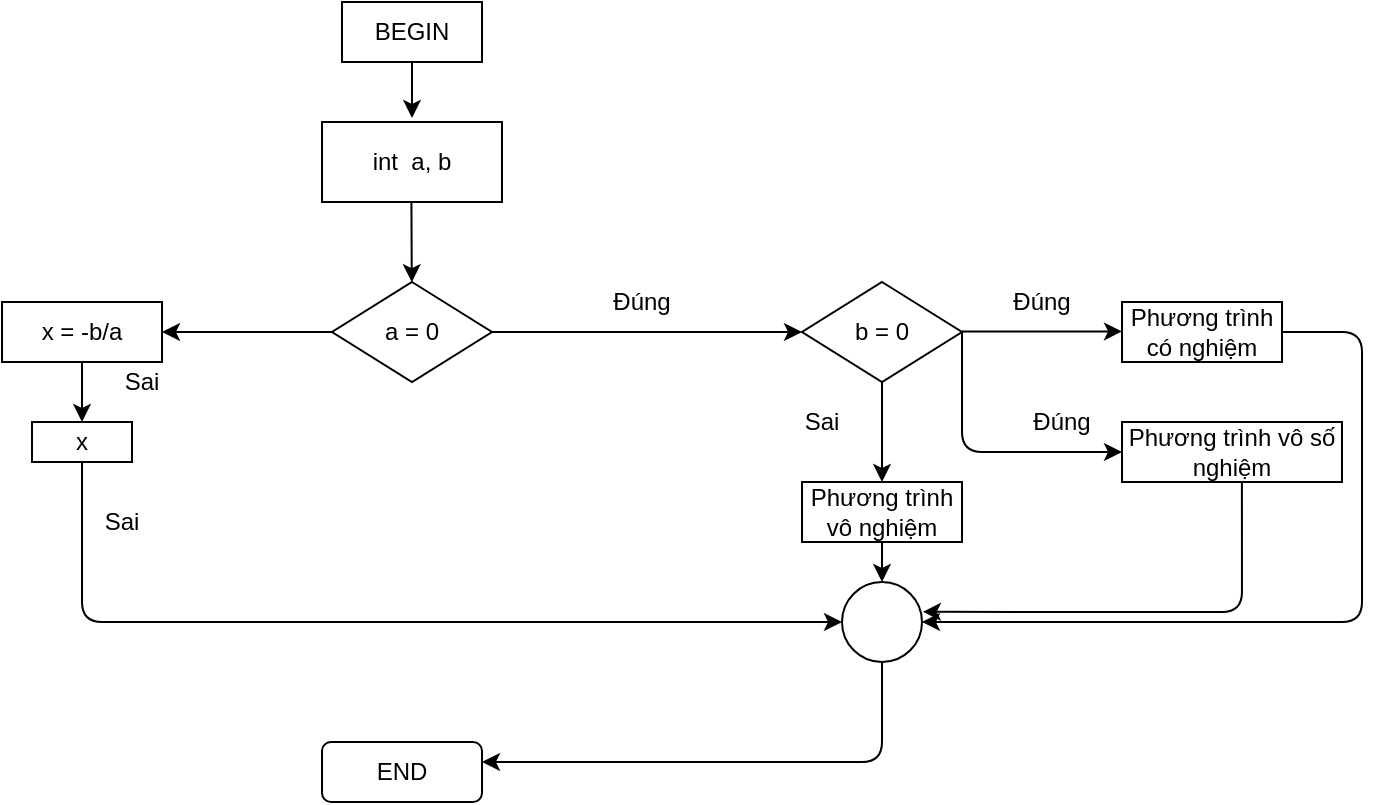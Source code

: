 <mxfile version="13.9.9" type="device"><diagram id="-6_u1ZpVCgN-3uqNRmZA" name="Page-1"><mxGraphModel dx="768" dy="1582" grid="1" gridSize="10" guides="1" tooltips="1" connect="1" arrows="1" fold="1" page="1" pageScale="1" pageWidth="850" pageHeight="1100" math="0" shadow="0"><root><mxCell id="0"/><mxCell id="1" parent="0"/><mxCell id="3Vjy9m6mtpXc1zHHUZCP-1" value="BEGIN" style="rounded=0;whiteSpace=wrap;html=1;" parent="1" vertex="1"><mxGeometry x="330" y="-450" width="70" height="30" as="geometry"/></mxCell><mxCell id="3Vjy9m6mtpXc1zHHUZCP-2" value="int&amp;nbsp; a, b" style="rounded=0;whiteSpace=wrap;html=1;" parent="1" vertex="1"><mxGeometry x="320" y="-390" width="90" height="40" as="geometry"/></mxCell><mxCell id="3Vjy9m6mtpXc1zHHUZCP-3" value="" style="endArrow=classic;html=1;exitX=0.5;exitY=1;exitDx=0;exitDy=0;" parent="1" source="3Vjy9m6mtpXc1zHHUZCP-1" edge="1"><mxGeometry width="50" height="50" relative="1" as="geometry"><mxPoint x="370" y="-420" as="sourcePoint"/><mxPoint x="365" y="-392" as="targetPoint"/></mxGeometry></mxCell><mxCell id="3Vjy9m6mtpXc1zHHUZCP-4" value="" style="endArrow=classic;html=1;exitX=0.5;exitY=1;exitDx=0;exitDy=0;" parent="1" target="3Vjy9m6mtpXc1zHHUZCP-5" edge="1"><mxGeometry width="50" height="50" relative="1" as="geometry"><mxPoint x="364.71" y="-350" as="sourcePoint"/><mxPoint x="364.71" y="-322" as="targetPoint"/></mxGeometry></mxCell><mxCell id="3Vjy9m6mtpXc1zHHUZCP-5" value="a = 0" style="rhombus;whiteSpace=wrap;html=1;" parent="1" vertex="1"><mxGeometry x="325" y="-310" width="80" height="50" as="geometry"/></mxCell><mxCell id="3Vjy9m6mtpXc1zHHUZCP-6" value="" style="endArrow=classic;html=1;exitX=1;exitY=0.5;exitDx=0;exitDy=0;" parent="1" source="3Vjy9m6mtpXc1zHHUZCP-5" edge="1"><mxGeometry width="50" height="50" relative="1" as="geometry"><mxPoint x="350" y="-290" as="sourcePoint"/><mxPoint x="560" y="-285" as="targetPoint"/></mxGeometry></mxCell><mxCell id="3Vjy9m6mtpXc1zHHUZCP-7" value="b = 0" style="rhombus;whiteSpace=wrap;html=1;" parent="1" vertex="1"><mxGeometry x="560" y="-310" width="80" height="50" as="geometry"/></mxCell><mxCell id="3Vjy9m6mtpXc1zHHUZCP-8" value="" style="endArrow=classic;html=1;exitX=0.5;exitY=1;exitDx=0;exitDy=0;" parent="1" source="3Vjy9m6mtpXc1zHHUZCP-7" edge="1"><mxGeometry width="50" height="50" relative="1" as="geometry"><mxPoint x="510" y="-290" as="sourcePoint"/><mxPoint x="600" y="-210" as="targetPoint"/></mxGeometry></mxCell><mxCell id="3Vjy9m6mtpXc1zHHUZCP-10" value="Sai" style="text;html=1;strokeColor=none;fillColor=none;align=center;verticalAlign=middle;whiteSpace=wrap;rounded=0;" parent="1" vertex="1"><mxGeometry x="550" y="-250" width="40" height="20" as="geometry"/></mxCell><mxCell id="3Vjy9m6mtpXc1zHHUZCP-11" value="Đúng" style="text;html=1;strokeColor=none;fillColor=none;align=center;verticalAlign=middle;whiteSpace=wrap;rounded=0;" parent="1" vertex="1"><mxGeometry x="670" y="-250" width="40" height="20" as="geometry"/></mxCell><mxCell id="3Vjy9m6mtpXc1zHHUZCP-12" value="" style="endArrow=classic;html=1;" parent="1" edge="1"><mxGeometry width="50" height="50" relative="1" as="geometry"><mxPoint x="640" y="-285.29" as="sourcePoint"/><mxPoint x="720" y="-285.29" as="targetPoint"/></mxGeometry></mxCell><mxCell id="3Vjy9m6mtpXc1zHHUZCP-13" value="Phương trình vô nghiệm" style="rounded=0;whiteSpace=wrap;html=1;" parent="1" vertex="1"><mxGeometry x="560" y="-210" width="80" height="30" as="geometry"/></mxCell><mxCell id="3Vjy9m6mtpXc1zHHUZCP-14" value="Phương trình có nghiệm&lt;span style=&quot;color: rgba(0 , 0 , 0 , 0) ; font-family: monospace ; font-size: 0px&quot;&gt;%3CmxGraphModel%3E%3Croot%3E%3CmxCell%20id%3D%220%22%2F%3E%3CmxCell%20id%3D%221%22%20parent%3D%220%22%2F%3E%3CmxCell%20id%3D%222%22%20value%3D%22Ph%C6%B0%C6%A1ng%20tr%C3%ACnh%20v%C3%B4%20nghi%E1%BB%87m%22%20style%3D%22rounded%3D0%3BwhiteSpace%3Dwrap%3Bhtml%3D1%3B%22%20vertex%3D%221%22%20parent%3D%221%22%3E%3CmxGeometry%20x%3D%22560%22%20y%3D%22-210%22%20width%3D%2280%22%20height%3D%2230%22%20as%3D%22geometry%22%2F%3E%3C%2FmxCell%3E%3C%2Froot%3E%3C%2FmxGraphModel%3E&lt;/span&gt;" style="rounded=0;whiteSpace=wrap;html=1;" parent="1" vertex="1"><mxGeometry x="720" y="-300" width="80" height="30" as="geometry"/></mxCell><mxCell id="3Vjy9m6mtpXc1zHHUZCP-15" value="Phương trình vô số nghiệm&lt;span style=&quot;color: rgba(0 , 0 , 0 , 0) ; font-family: monospace ; font-size: 0px&quot;&gt;%3CmxGraphModel%3E%3Croot%3E%3CmxCell%20id%3D%220%22%2F%3E%3CmxCell%20id%3D%221%22%20parent%3D%220%22%2F%3E%3CmxCell%20id%3D%222%22%20value%3D%22Ph%C6%B0%C6%A1ng%20tr%C3%ACnh%20v%C3%B4%20nghi%E1%BB%87m%22%20style%3D%22rounded%3D0%3BwhiteSpace%3Dwrap%3Bhtml%3D1%3B%22%20vertex%3D%221%22%20parent%3D%221%22%3E%3CmxGeometry%20x%3D%22560%22%20y%3D%22-210%22%20width%3D%2280%22%20height%3D%2230%22%20as%3D%22geometry%22%2F%3E%3C%2FmxCell%3E%3C%2Froot%3E%3C%2FmxGraphModel%3E&lt;/span&gt;" style="rounded=0;whiteSpace=wrap;html=1;" parent="1" vertex="1"><mxGeometry x="720" y="-240" width="110" height="30" as="geometry"/></mxCell><mxCell id="3Vjy9m6mtpXc1zHHUZCP-16" value="" style="endArrow=classic;html=1;exitX=1;exitY=0.5;exitDx=0;exitDy=0;entryX=0;entryY=0.5;entryDx=0;entryDy=0;" parent="1" source="3Vjy9m6mtpXc1zHHUZCP-7" target="3Vjy9m6mtpXc1zHHUZCP-15" edge="1"><mxGeometry width="50" height="50" relative="1" as="geometry"><mxPoint x="650" y="-275.29" as="sourcePoint"/><mxPoint x="730" y="-275.29" as="targetPoint"/><Array as="points"><mxPoint x="640" y="-225"/></Array></mxGeometry></mxCell><mxCell id="3Vjy9m6mtpXc1zHHUZCP-18" value="x = -b/a" style="rounded=0;whiteSpace=wrap;html=1;" parent="1" vertex="1"><mxGeometry x="160" y="-300" width="80" height="30" as="geometry"/></mxCell><mxCell id="3Vjy9m6mtpXc1zHHUZCP-19" value="" style="endArrow=classic;html=1;exitX=0;exitY=0.5;exitDx=0;exitDy=0;entryX=1;entryY=0.5;entryDx=0;entryDy=0;" parent="1" source="3Vjy9m6mtpXc1zHHUZCP-5" target="3Vjy9m6mtpXc1zHHUZCP-18" edge="1"><mxGeometry width="50" height="50" relative="1" as="geometry"><mxPoint x="130" y="-210" as="sourcePoint"/><mxPoint x="180" y="-260" as="targetPoint"/></mxGeometry></mxCell><mxCell id="3Vjy9m6mtpXc1zHHUZCP-20" value="x" style="rounded=0;whiteSpace=wrap;html=1;" parent="1" vertex="1"><mxGeometry x="175" y="-240" width="50" height="20" as="geometry"/></mxCell><mxCell id="3Vjy9m6mtpXc1zHHUZCP-21" value="" style="endArrow=classic;html=1;exitX=0.5;exitY=1;exitDx=0;exitDy=0;entryX=0.5;entryY=0;entryDx=0;entryDy=0;" parent="1" source="3Vjy9m6mtpXc1zHHUZCP-18" target="3Vjy9m6mtpXc1zHHUZCP-20" edge="1"><mxGeometry width="50" height="50" relative="1" as="geometry"><mxPoint x="130" y="-210" as="sourcePoint"/><mxPoint x="180" y="-260" as="targetPoint"/></mxGeometry></mxCell><mxCell id="3Vjy9m6mtpXc1zHHUZCP-22" value="" style="endArrow=classic;html=1;exitX=0.5;exitY=1;exitDx=0;exitDy=0;" parent="1" source="3Vjy9m6mtpXc1zHHUZCP-20" edge="1"><mxGeometry width="50" height="50" relative="1" as="geometry"><mxPoint x="10" y="-210" as="sourcePoint"/><mxPoint x="580" y="-140" as="targetPoint"/><Array as="points"><mxPoint x="200" y="-140"/></Array></mxGeometry></mxCell><mxCell id="3Vjy9m6mtpXc1zHHUZCP-23" value="" style="ellipse;whiteSpace=wrap;html=1;aspect=fixed;" parent="1" vertex="1"><mxGeometry x="580" y="-160" width="40" height="40" as="geometry"/></mxCell><mxCell id="3Vjy9m6mtpXc1zHHUZCP-24" value="" style="endArrow=classic;html=1;exitX=0.5;exitY=1;exitDx=0;exitDy=0;entryX=0.5;entryY=0;entryDx=0;entryDy=0;" parent="1" source="3Vjy9m6mtpXc1zHHUZCP-13" target="3Vjy9m6mtpXc1zHHUZCP-23" edge="1"><mxGeometry width="50" height="50" relative="1" as="geometry"><mxPoint x="540" y="-190" as="sourcePoint"/><mxPoint x="590" y="-240" as="targetPoint"/></mxGeometry></mxCell><mxCell id="3Vjy9m6mtpXc1zHHUZCP-25" value="" style="endArrow=classic;html=1;entryX=1.011;entryY=0.373;entryDx=0;entryDy=0;entryPerimeter=0;exitX=0.545;exitY=1;exitDx=0;exitDy=0;exitPerimeter=0;" parent="1" source="3Vjy9m6mtpXc1zHHUZCP-15" target="3Vjy9m6mtpXc1zHHUZCP-23" edge="1"><mxGeometry width="50" height="50" relative="1" as="geometry"><mxPoint x="720" y="-220" as="sourcePoint"/><mxPoint x="740" y="-240" as="targetPoint"/><Array as="points"><mxPoint x="780" y="-145"/></Array></mxGeometry></mxCell><mxCell id="3Vjy9m6mtpXc1zHHUZCP-26" value="" style="endArrow=classic;html=1;exitX=1;exitY=0.5;exitDx=0;exitDy=0;entryX=1;entryY=0.5;entryDx=0;entryDy=0;" parent="1" source="3Vjy9m6mtpXc1zHHUZCP-14" target="3Vjy9m6mtpXc1zHHUZCP-23" edge="1"><mxGeometry width="50" height="50" relative="1" as="geometry"><mxPoint x="690" y="-190" as="sourcePoint"/><mxPoint x="840" y="-280" as="targetPoint"/><Array as="points"><mxPoint x="840" y="-285"/><mxPoint x="840" y="-140"/></Array></mxGeometry></mxCell><mxCell id="3Vjy9m6mtpXc1zHHUZCP-27" value="" style="endArrow=classic;html=1;" parent="1" edge="1"><mxGeometry width="50" height="50" relative="1" as="geometry"><mxPoint x="600" y="-120" as="sourcePoint"/><mxPoint x="400" y="-70" as="targetPoint"/><Array as="points"><mxPoint x="600" y="-70"/></Array></mxGeometry></mxCell><mxCell id="3Vjy9m6mtpXc1zHHUZCP-28" value="END" style="rounded=1;whiteSpace=wrap;html=1;" parent="1" vertex="1"><mxGeometry x="320" y="-80" width="80" height="30" as="geometry"/></mxCell><mxCell id="zsNu_KZmAX-m26sWSa3_-3" value="Sai" style="text;html=1;strokeColor=none;fillColor=none;align=center;verticalAlign=middle;whiteSpace=wrap;rounded=0;" vertex="1" parent="1"><mxGeometry x="200" y="-200" width="40" height="20" as="geometry"/></mxCell><mxCell id="zsNu_KZmAX-m26sWSa3_-4" value="Sai" style="text;html=1;strokeColor=none;fillColor=none;align=center;verticalAlign=middle;whiteSpace=wrap;rounded=0;" vertex="1" parent="1"><mxGeometry x="210" y="-270" width="40" height="20" as="geometry"/></mxCell><mxCell id="zsNu_KZmAX-m26sWSa3_-5" value="Đúng" style="text;html=1;strokeColor=none;fillColor=none;align=center;verticalAlign=middle;whiteSpace=wrap;rounded=0;" vertex="1" parent="1"><mxGeometry x="660" y="-310" width="40" height="20" as="geometry"/></mxCell><mxCell id="zsNu_KZmAX-m26sWSa3_-6" value="Đúng" style="text;html=1;strokeColor=none;fillColor=none;align=center;verticalAlign=middle;whiteSpace=wrap;rounded=0;" vertex="1" parent="1"><mxGeometry x="460" y="-310" width="40" height="20" as="geometry"/></mxCell></root></mxGraphModel></diagram></mxfile>